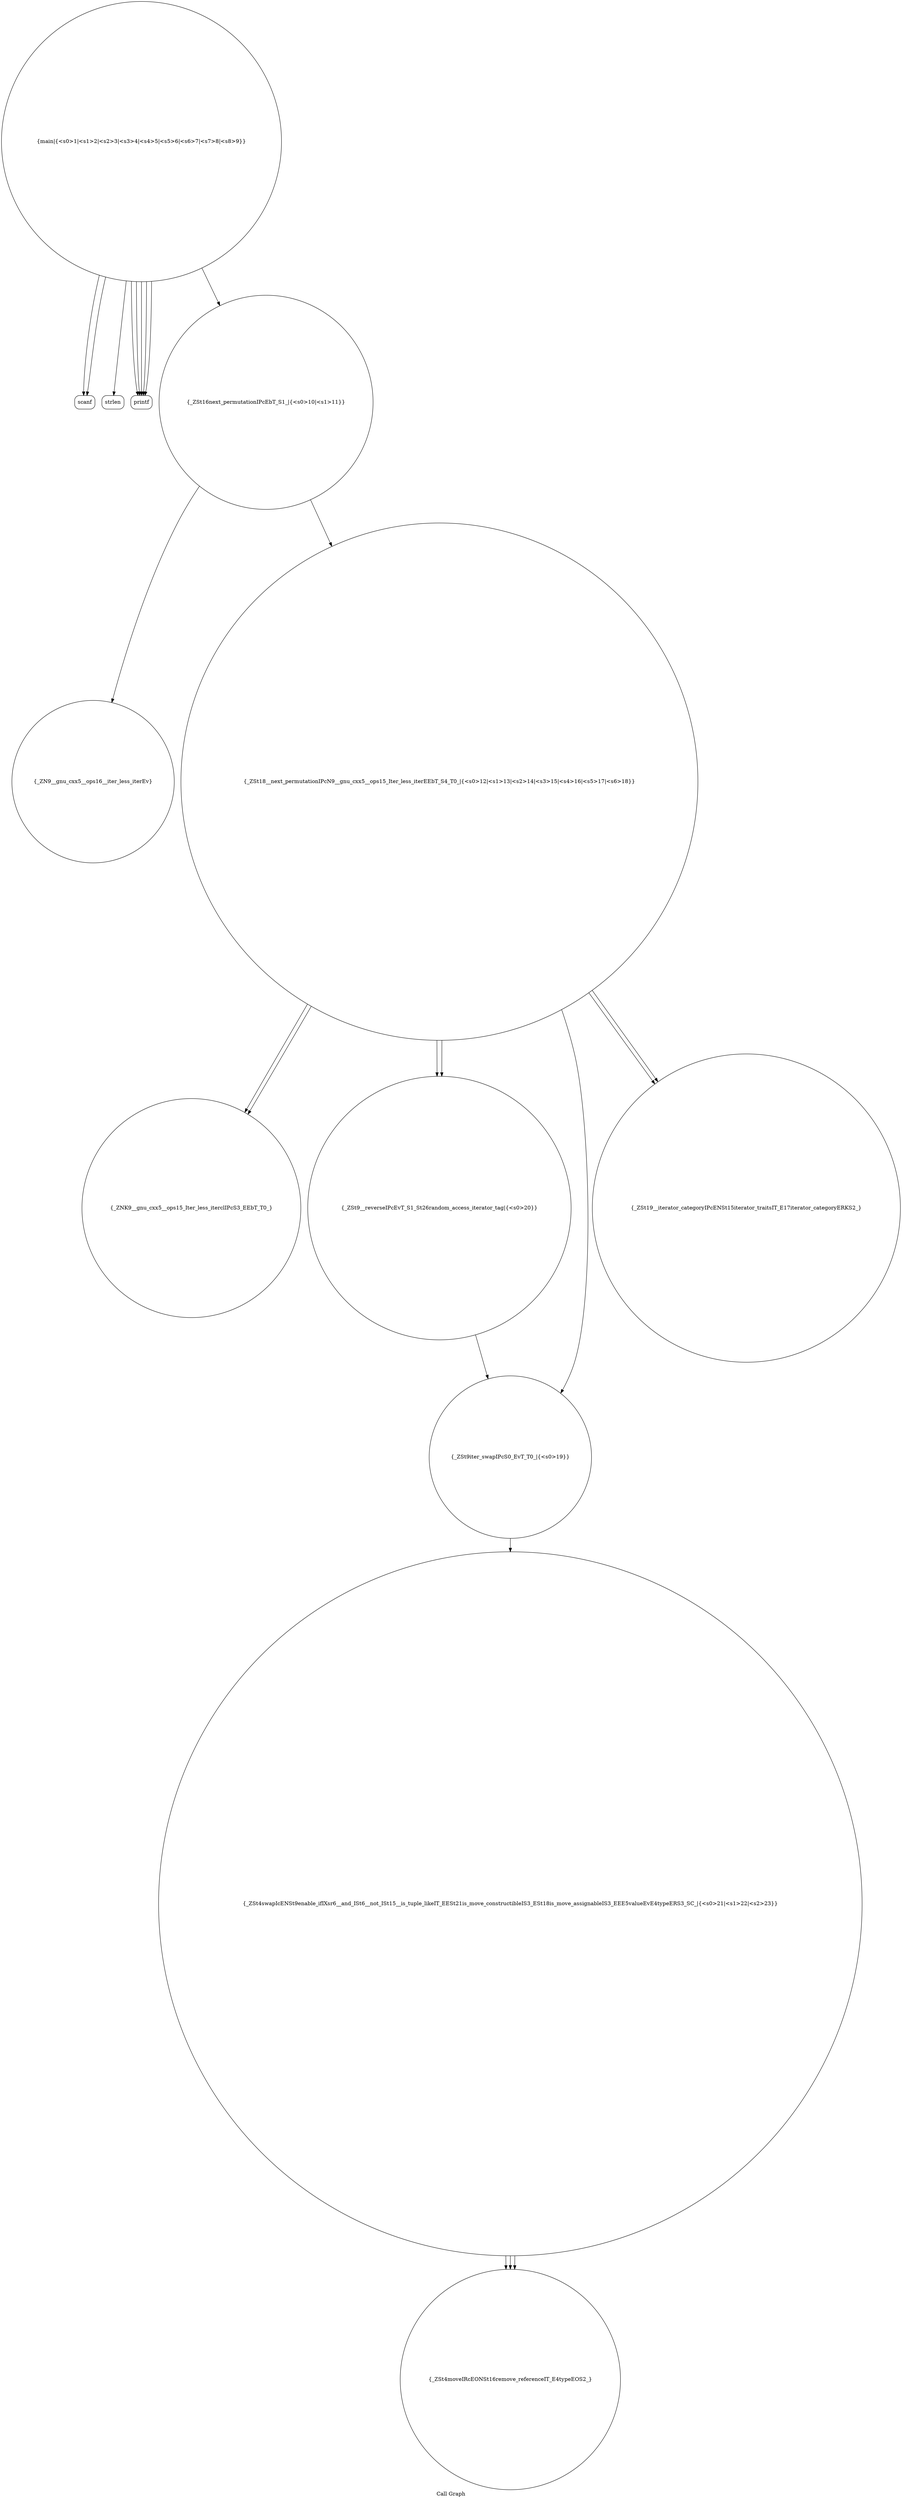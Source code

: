 digraph "Call Graph" {
	label="Call Graph";

	Node0x55e5e7086b70 [shape=record,shape=circle,label="{main|{<s0>1|<s1>2|<s2>3|<s3>4|<s4>5|<s5>6|<s6>7|<s7>8|<s8>9}}"];
	Node0x55e5e7086b70:s0 -> Node0x55e5e7087000[color=black];
	Node0x55e5e7086b70:s1 -> Node0x55e5e7087000[color=black];
	Node0x55e5e7086b70:s2 -> Node0x55e5e7087080[color=black];
	Node0x55e5e7086b70:s3 -> Node0x55e5e7087100[color=black];
	Node0x55e5e7086b70:s4 -> Node0x55e5e7087180[color=black];
	Node0x55e5e7086b70:s5 -> Node0x55e5e7087100[color=black];
	Node0x55e5e7086b70:s6 -> Node0x55e5e7087100[color=black];
	Node0x55e5e7086b70:s7 -> Node0x55e5e7087100[color=black];
	Node0x55e5e7086b70:s8 -> Node0x55e5e7087100[color=black];
	Node0x55e5e7087300 [shape=record,shape=circle,label="{_ZNK9__gnu_cxx5__ops15_Iter_less_iterclIPcS3_EEbT_T0_}"];
	Node0x55e5e7087080 [shape=record,shape=Mrecord,label="{strlen}"];
	Node0x55e5e7087400 [shape=record,shape=circle,label="{_ZSt9__reverseIPcEvT_S1_St26random_access_iterator_tag|{<s0>20}}"];
	Node0x55e5e7087400:s0 -> Node0x55e5e7087380[color=black];
	Node0x55e5e7087180 [shape=record,shape=circle,label="{_ZSt16next_permutationIPcEbT_S1_|{<s0>10|<s1>11}}"];
	Node0x55e5e7087180:s0 -> Node0x55e5e7087280[color=black];
	Node0x55e5e7087180:s1 -> Node0x55e5e7087200[color=black];
	Node0x55e5e7087500 [shape=record,shape=circle,label="{_ZSt4swapIcENSt9enable_ifIXsr6__and_ISt6__not_ISt15__is_tuple_likeIT_EESt21is_move_constructibleIS3_ESt18is_move_assignableIS3_EEE5valueEvE4typeERS3_SC_|{<s0>21|<s1>22|<s2>23}}"];
	Node0x55e5e7087500:s0 -> Node0x55e5e7087580[color=black];
	Node0x55e5e7087500:s1 -> Node0x55e5e7087580[color=black];
	Node0x55e5e7087500:s2 -> Node0x55e5e7087580[color=black];
	Node0x55e5e7087280 [shape=record,shape=circle,label="{_ZN9__gnu_cxx5__ops16__iter_less_iterEv}"];
	Node0x55e5e7087000 [shape=record,shape=Mrecord,label="{scanf}"];
	Node0x55e5e7087380 [shape=record,shape=circle,label="{_ZSt9iter_swapIPcS0_EvT_T0_|{<s0>19}}"];
	Node0x55e5e7087380:s0 -> Node0x55e5e7087500[color=black];
	Node0x55e5e7087100 [shape=record,shape=Mrecord,label="{printf}"];
	Node0x55e5e7087480 [shape=record,shape=circle,label="{_ZSt19__iterator_categoryIPcENSt15iterator_traitsIT_E17iterator_categoryERKS2_}"];
	Node0x55e5e7087200 [shape=record,shape=circle,label="{_ZSt18__next_permutationIPcN9__gnu_cxx5__ops15_Iter_less_iterEEbT_S4_T0_|{<s0>12|<s1>13|<s2>14|<s3>15|<s4>16|<s5>17|<s6>18}}"];
	Node0x55e5e7087200:s0 -> Node0x55e5e7087300[color=black];
	Node0x55e5e7087200:s1 -> Node0x55e5e7087300[color=black];
	Node0x55e5e7087200:s2 -> Node0x55e5e7087380[color=black];
	Node0x55e5e7087200:s3 -> Node0x55e5e7087480[color=black];
	Node0x55e5e7087200:s4 -> Node0x55e5e7087400[color=black];
	Node0x55e5e7087200:s5 -> Node0x55e5e7087480[color=black];
	Node0x55e5e7087200:s6 -> Node0x55e5e7087400[color=black];
	Node0x55e5e7087580 [shape=record,shape=circle,label="{_ZSt4moveIRcEONSt16remove_referenceIT_E4typeEOS2_}"];
}
